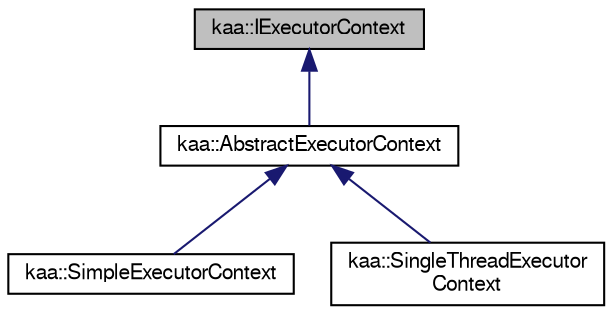 digraph "kaa::IExecutorContext"
{
  bgcolor="transparent";
  edge [fontname="FreeSans",fontsize="10",labelfontname="FreeSans",labelfontsize="10"];
  node [fontname="FreeSans",fontsize="10",shape=record];
  Node1 [label="kaa::IExecutorContext",height=0.2,width=0.4,color="black", fillcolor="grey75", style="filled" fontcolor="black"];
  Node1 -> Node2 [dir="back",color="midnightblue",fontsize="10",style="solid",fontname="FreeSans"];
  Node2 [label="kaa::AbstractExecutorContext",height=0.2,width=0.4,color="black",URL="$classkaa_1_1AbstractExecutorContext.html"];
  Node2 -> Node3 [dir="back",color="midnightblue",fontsize="10",style="solid",fontname="FreeSans"];
  Node3 [label="kaa::SimpleExecutorContext",height=0.2,width=0.4,color="black",URL="$classkaa_1_1SimpleExecutorContext.html"];
  Node2 -> Node4 [dir="back",color="midnightblue",fontsize="10",style="solid",fontname="FreeSans"];
  Node4 [label="kaa::SingleThreadExecutor\lContext",height=0.2,width=0.4,color="black",URL="$classkaa_1_1SingleThreadExecutorContext.html"];
}
